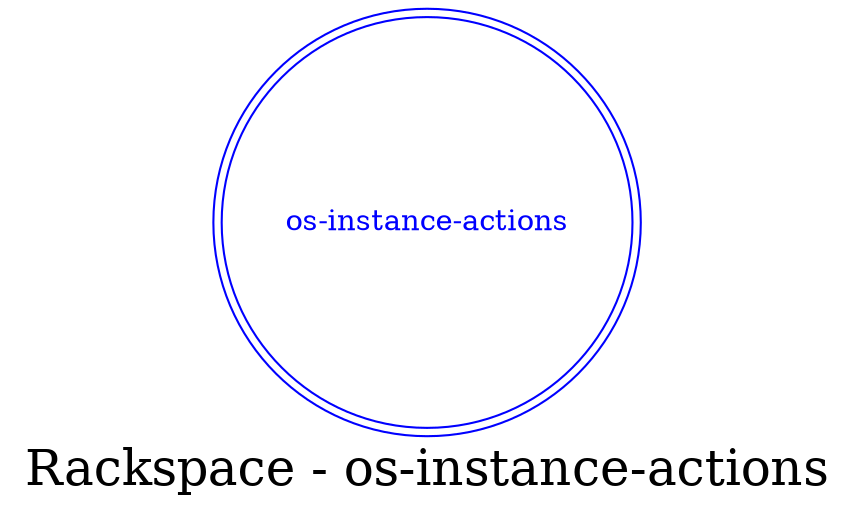 digraph LexiconGraph {
graph[label="Rackspace - os-instance-actions", fontsize=24]
splines=true
"os-instance-actions" [color=blue, fontcolor=blue, shape=doublecircle]
}
